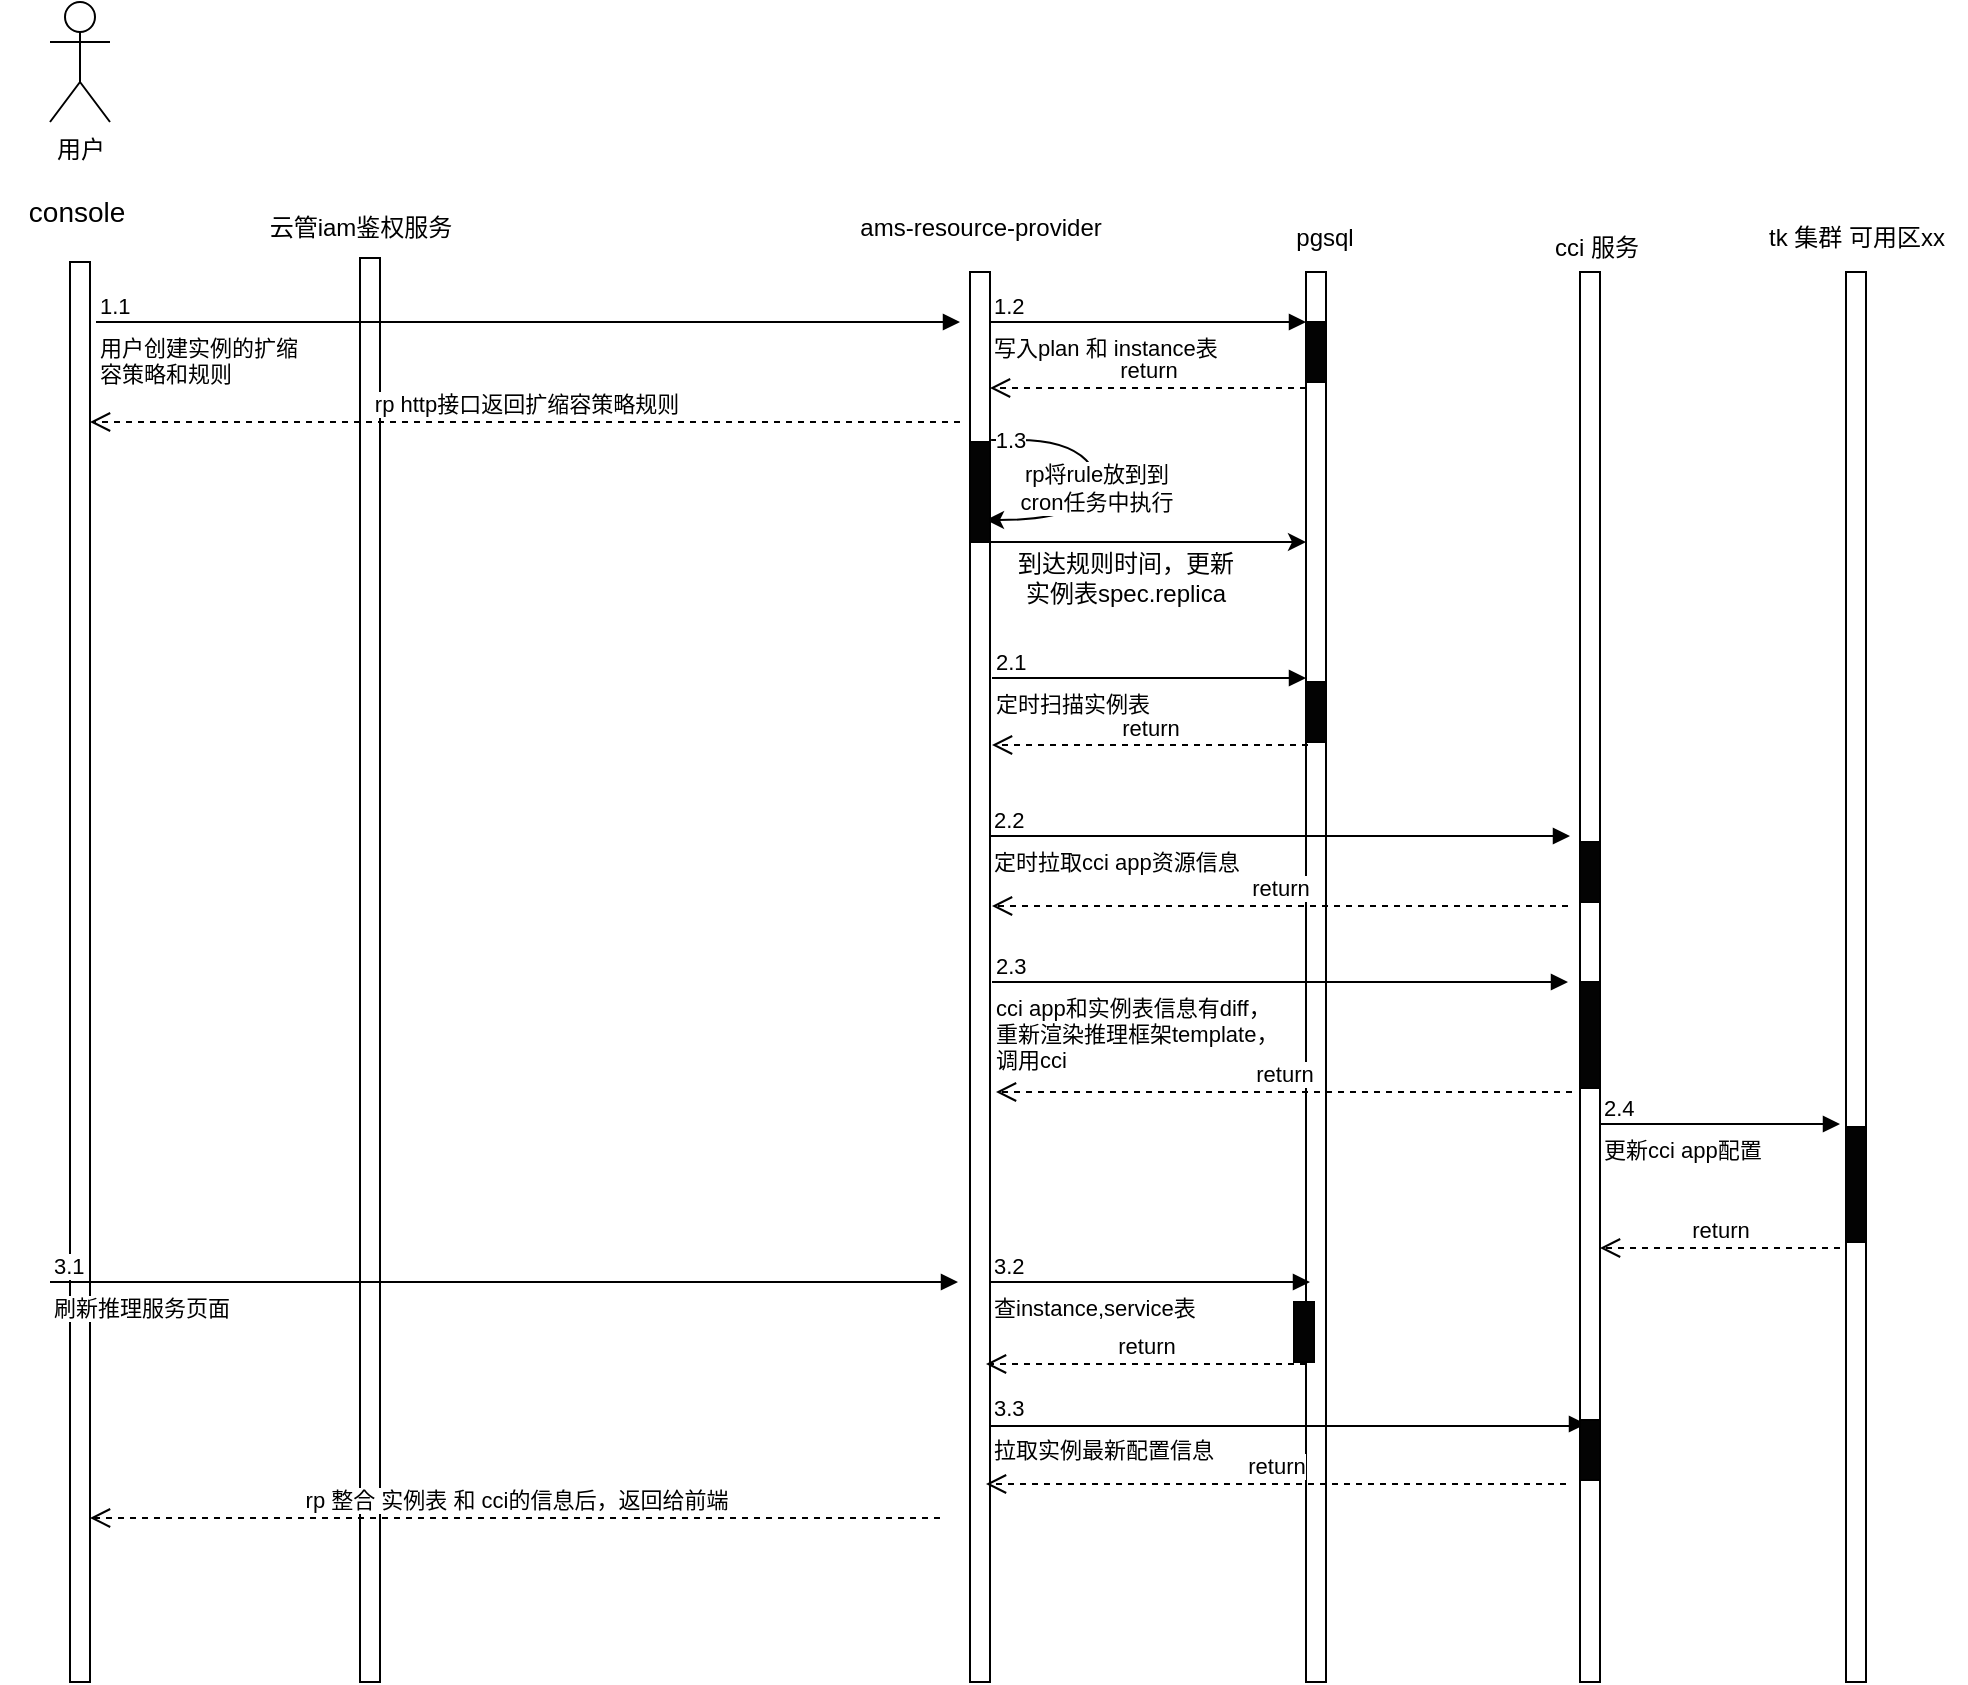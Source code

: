 <mxfile version="22.1.12" type="github">
  <diagram id="C5RBs43oDa-KdzZeNtuy" name="Page-1">
    <mxGraphModel dx="1363" dy="914" grid="1" gridSize="10" guides="1" tooltips="1" connect="1" arrows="1" fold="1" page="1" pageScale="1" pageWidth="827" pageHeight="1169" math="0" shadow="0">
      <root>
        <mxCell id="WIyWlLk6GJQsqaUBKTNV-0" />
        <mxCell id="WIyWlLk6GJQsqaUBKTNV-1" parent="WIyWlLk6GJQsqaUBKTNV-0" />
        <mxCell id="yG3EtKwMuxylufSLAqyE-0" value="用户" style="shape=umlActor;verticalLabelPosition=bottom;verticalAlign=top;html=1;outlineConnect=0;" vertex="1" parent="WIyWlLk6GJQsqaUBKTNV-1">
          <mxGeometry x="135" y="440" width="30" height="60" as="geometry" />
        </mxCell>
        <mxCell id="yG3EtKwMuxylufSLAqyE-1" value="" style="html=1;points=[[0,0,0,0,5],[0,1,0,0,-5],[1,0,0,0,5],[1,1,0,0,-5]];perimeter=orthogonalPerimeter;outlineConnect=0;targetShapes=umlLifeline;portConstraint=eastwest;newEdgeStyle={&quot;curved&quot;:0,&quot;rounded&quot;:0};" vertex="1" parent="WIyWlLk6GJQsqaUBKTNV-1">
          <mxGeometry x="145" y="570" width="10" height="710" as="geometry" />
        </mxCell>
        <mxCell id="yG3EtKwMuxylufSLAqyE-2" value="&lt;font style=&quot;font-size: 14px;&quot;&gt;console&amp;nbsp;&lt;/font&gt;" style="text;html=1;align=center;verticalAlign=middle;resizable=0;points=[];autosize=1;strokeColor=none;fillColor=none;" vertex="1" parent="WIyWlLk6GJQsqaUBKTNV-1">
          <mxGeometry x="110" y="530" width="80" height="30" as="geometry" />
        </mxCell>
        <mxCell id="yG3EtKwMuxylufSLAqyE-7" value="" style="html=1;points=[[0,0,0,0,5],[0,1,0,0,-5],[1,0,0,0,5],[1,1,0,0,-5]];perimeter=orthogonalPerimeter;outlineConnect=0;targetShapes=umlLifeline;portConstraint=eastwest;newEdgeStyle={&quot;curved&quot;:0,&quot;rounded&quot;:0};" vertex="1" parent="WIyWlLk6GJQsqaUBKTNV-1">
          <mxGeometry x="595" y="575" width="10" height="705" as="geometry" />
        </mxCell>
        <mxCell id="yG3EtKwMuxylufSLAqyE-8" value="ams-resource-provider" style="text;html=1;align=center;verticalAlign=middle;resizable=0;points=[];autosize=1;strokeColor=none;fillColor=none;" vertex="1" parent="WIyWlLk6GJQsqaUBKTNV-1">
          <mxGeometry x="530" y="538" width="140" height="30" as="geometry" />
        </mxCell>
        <mxCell id="yG3EtKwMuxylufSLAqyE-11" value="" style="html=1;points=[[0,0,0,0,5],[0,1,0,0,-5],[1,0,0,0,5],[1,1,0,0,-5]];perimeter=orthogonalPerimeter;outlineConnect=0;targetShapes=umlLifeline;portConstraint=eastwest;newEdgeStyle={&quot;curved&quot;:0,&quot;rounded&quot;:0};" vertex="1" parent="WIyWlLk6GJQsqaUBKTNV-1">
          <mxGeometry x="763" y="575" width="10" height="705" as="geometry" />
        </mxCell>
        <mxCell id="yG3EtKwMuxylufSLAqyE-12" value="pgsql" style="text;html=1;align=center;verticalAlign=middle;resizable=0;points=[];autosize=1;strokeColor=none;fillColor=none;" vertex="1" parent="WIyWlLk6GJQsqaUBKTNV-1">
          <mxGeometry x="747" y="543" width="50" height="30" as="geometry" />
        </mxCell>
        <mxCell id="yG3EtKwMuxylufSLAqyE-13" value="查instance,service表" style="endArrow=block;endFill=1;html=1;edgeStyle=orthogonalEdgeStyle;align=left;verticalAlign=top;rounded=0;" edge="1" parent="WIyWlLk6GJQsqaUBKTNV-1">
          <mxGeometry x="-1" relative="1" as="geometry">
            <mxPoint x="605" y="1080" as="sourcePoint" />
            <mxPoint x="765" y="1080" as="targetPoint" />
            <mxPoint as="offset" />
          </mxGeometry>
        </mxCell>
        <mxCell id="yG3EtKwMuxylufSLAqyE-14" value="3.2" style="edgeLabel;resizable=0;html=1;align=left;verticalAlign=bottom;" connectable="0" vertex="1" parent="yG3EtKwMuxylufSLAqyE-13">
          <mxGeometry x="-1" relative="1" as="geometry" />
        </mxCell>
        <mxCell id="yG3EtKwMuxylufSLAqyE-15" value="" style="html=1;points=[[0,0,0,0,5],[0,1,0,0,-5],[1,0,0,0,5],[1,1,0,0,-5]];perimeter=orthogonalPerimeter;outlineConnect=0;targetShapes=umlLifeline;portConstraint=eastwest;newEdgeStyle={&quot;curved&quot;:0,&quot;rounded&quot;:0};" vertex="1" parent="WIyWlLk6GJQsqaUBKTNV-1">
          <mxGeometry x="290" y="568" width="10" height="712" as="geometry" />
        </mxCell>
        <mxCell id="yG3EtKwMuxylufSLAqyE-16" value="云管iam鉴权服务" style="text;html=1;align=center;verticalAlign=middle;resizable=0;points=[];autosize=1;strokeColor=none;fillColor=none;" vertex="1" parent="WIyWlLk6GJQsqaUBKTNV-1">
          <mxGeometry x="235" y="538" width="110" height="30" as="geometry" />
        </mxCell>
        <mxCell id="yG3EtKwMuxylufSLAqyE-20" value="" style="html=1;points=[[0,0,0,0,5],[0,1,0,0,-5],[1,0,0,0,5],[1,1,0,0,-5]];perimeter=orthogonalPerimeter;outlineConnect=0;targetShapes=umlLifeline;portConstraint=eastwest;newEdgeStyle={&quot;curved&quot;:0,&quot;rounded&quot;:0};" vertex="1" parent="WIyWlLk6GJQsqaUBKTNV-1">
          <mxGeometry x="900" y="575" width="10" height="705" as="geometry" />
        </mxCell>
        <mxCell id="yG3EtKwMuxylufSLAqyE-21" value="cci 服务" style="text;html=1;align=center;verticalAlign=middle;resizable=0;points=[];autosize=1;strokeColor=none;fillColor=none;" vertex="1" parent="WIyWlLk6GJQsqaUBKTNV-1">
          <mxGeometry x="873" y="548" width="70" height="30" as="geometry" />
        </mxCell>
        <mxCell id="yG3EtKwMuxylufSLAqyE-24" value="" style="html=1;points=[[0,0,0,0,5],[0,1,0,0,-5],[1,0,0,0,5],[1,1,0,0,-5]];perimeter=orthogonalPerimeter;outlineConnect=0;targetShapes=umlLifeline;portConstraint=eastwest;newEdgeStyle={&quot;curved&quot;:0,&quot;rounded&quot;:0};" vertex="1" parent="WIyWlLk6GJQsqaUBKTNV-1">
          <mxGeometry x="1033" y="575" width="10" height="705" as="geometry" />
        </mxCell>
        <mxCell id="yG3EtKwMuxylufSLAqyE-27" value="tk 集群 可用区xx" style="text;html=1;align=center;verticalAlign=middle;resizable=0;points=[];autosize=1;strokeColor=none;fillColor=none;" vertex="1" parent="WIyWlLk6GJQsqaUBKTNV-1">
          <mxGeometry x="983" y="543" width="110" height="30" as="geometry" />
        </mxCell>
        <mxCell id="yG3EtKwMuxylufSLAqyE-28" value="定时扫描实例表" style="endArrow=block;endFill=1;html=1;edgeStyle=orthogonalEdgeStyle;align=left;verticalAlign=top;rounded=0;" edge="1" parent="WIyWlLk6GJQsqaUBKTNV-1">
          <mxGeometry x="-1" relative="1" as="geometry">
            <mxPoint x="606" y="778" as="sourcePoint" />
            <mxPoint x="763" y="778" as="targetPoint" />
            <mxPoint as="offset" />
          </mxGeometry>
        </mxCell>
        <mxCell id="yG3EtKwMuxylufSLAqyE-29" value="2.1" style="edgeLabel;resizable=0;html=1;align=left;verticalAlign=bottom;" connectable="0" vertex="1" parent="yG3EtKwMuxylufSLAqyE-28">
          <mxGeometry x="-1" relative="1" as="geometry" />
        </mxCell>
        <mxCell id="yG3EtKwMuxylufSLAqyE-30" value="定时拉取cci app资源信息" style="endArrow=block;endFill=1;html=1;edgeStyle=orthogonalEdgeStyle;align=left;verticalAlign=top;rounded=0;" edge="1" parent="WIyWlLk6GJQsqaUBKTNV-1">
          <mxGeometry x="-1" relative="1" as="geometry">
            <mxPoint x="605" y="857" as="sourcePoint" />
            <mxPoint x="895" y="857" as="targetPoint" />
            <mxPoint as="offset" />
          </mxGeometry>
        </mxCell>
        <mxCell id="yG3EtKwMuxylufSLAqyE-31" value="2.2" style="edgeLabel;resizable=0;html=1;align=left;verticalAlign=bottom;" connectable="0" vertex="1" parent="yG3EtKwMuxylufSLAqyE-30">
          <mxGeometry x="-1" relative="1" as="geometry" />
        </mxCell>
        <mxCell id="yG3EtKwMuxylufSLAqyE-32" value="cci app和实例表信息有diff，&lt;br&gt;重新渲染推理框架template，&lt;br&gt;调用cci" style="endArrow=block;endFill=1;html=1;edgeStyle=orthogonalEdgeStyle;align=left;verticalAlign=top;rounded=0;" edge="1" parent="WIyWlLk6GJQsqaUBKTNV-1">
          <mxGeometry x="-1" relative="1" as="geometry">
            <mxPoint x="606" y="930" as="sourcePoint" />
            <mxPoint x="894" y="930" as="targetPoint" />
            <mxPoint as="offset" />
          </mxGeometry>
        </mxCell>
        <mxCell id="yG3EtKwMuxylufSLAqyE-33" value="刷新推理服务页面" style="endArrow=block;endFill=1;html=1;edgeStyle=orthogonalEdgeStyle;align=left;verticalAlign=top;rounded=0;" edge="1" parent="WIyWlLk6GJQsqaUBKTNV-1">
          <mxGeometry x="-1" relative="1" as="geometry">
            <mxPoint x="135" y="1080" as="sourcePoint" />
            <mxPoint x="589" y="1080" as="targetPoint" />
          </mxGeometry>
        </mxCell>
        <mxCell id="yG3EtKwMuxylufSLAqyE-34" value="3.1" style="edgeLabel;resizable=0;html=1;align=left;verticalAlign=bottom;" connectable="0" vertex="1" parent="yG3EtKwMuxylufSLAqyE-33">
          <mxGeometry x="-1" relative="1" as="geometry" />
        </mxCell>
        <mxCell id="yG3EtKwMuxylufSLAqyE-35" value="rp 整合 实例表 和 cci的信息后，返回给前端" style="html=1;verticalAlign=bottom;endArrow=open;dashed=1;endSize=8;curved=0;rounded=0;" edge="1" parent="WIyWlLk6GJQsqaUBKTNV-1">
          <mxGeometry x="-0.0" relative="1" as="geometry">
            <mxPoint x="580" y="1198" as="sourcePoint" />
            <mxPoint x="155" y="1198" as="targetPoint" />
            <mxPoint as="offset" />
          </mxGeometry>
        </mxCell>
        <mxCell id="yG3EtKwMuxylufSLAqyE-40" value="return" style="html=1;verticalAlign=bottom;endArrow=open;dashed=1;endSize=8;curved=0;rounded=0;" edge="1" parent="WIyWlLk6GJQsqaUBKTNV-1">
          <mxGeometry relative="1" as="geometry">
            <mxPoint x="894" y="892" as="sourcePoint" />
            <mxPoint x="606" y="892" as="targetPoint" />
          </mxGeometry>
        </mxCell>
        <mxCell id="yG3EtKwMuxylufSLAqyE-41" value="return" style="html=1;verticalAlign=bottom;endArrow=open;dashed=1;endSize=8;curved=0;rounded=0;" edge="1" parent="WIyWlLk6GJQsqaUBKTNV-1">
          <mxGeometry relative="1" as="geometry">
            <mxPoint x="764" y="811.5" as="sourcePoint" />
            <mxPoint x="606" y="811.5" as="targetPoint" />
          </mxGeometry>
        </mxCell>
        <mxCell id="yG3EtKwMuxylufSLAqyE-46" value="return" style="html=1;verticalAlign=bottom;endArrow=open;dashed=1;endSize=8;curved=0;rounded=0;" edge="1" parent="WIyWlLk6GJQsqaUBKTNV-1">
          <mxGeometry relative="1" as="geometry">
            <mxPoint x="763" y="1121" as="sourcePoint" />
            <mxPoint x="603" y="1121" as="targetPoint" />
          </mxGeometry>
        </mxCell>
        <mxCell id="yG3EtKwMuxylufSLAqyE-49" value="拉取实例最新配置信息" style="endArrow=block;endFill=1;html=1;edgeStyle=orthogonalEdgeStyle;align=left;verticalAlign=top;rounded=0;" edge="1" parent="WIyWlLk6GJQsqaUBKTNV-1">
          <mxGeometry x="-1" relative="1" as="geometry">
            <mxPoint x="605" y="1151" as="sourcePoint" />
            <mxPoint x="903" y="1151" as="targetPoint" />
            <mxPoint as="offset" />
            <Array as="points">
              <mxPoint x="605" y="1152" />
              <mxPoint x="895" y="1152" />
              <mxPoint x="895" y="1151" />
            </Array>
          </mxGeometry>
        </mxCell>
        <mxCell id="yG3EtKwMuxylufSLAqyE-50" value="3.3" style="edgeLabel;resizable=0;html=1;align=left;verticalAlign=bottom;" connectable="0" vertex="1" parent="yG3EtKwMuxylufSLAqyE-49">
          <mxGeometry x="-1" relative="1" as="geometry" />
        </mxCell>
        <mxCell id="yG3EtKwMuxylufSLAqyE-51" value="return" style="html=1;verticalAlign=bottom;endArrow=open;dashed=1;endSize=8;curved=0;rounded=0;" edge="1" parent="WIyWlLk6GJQsqaUBKTNV-1">
          <mxGeometry relative="1" as="geometry">
            <mxPoint x="893" y="1181" as="sourcePoint" />
            <mxPoint x="603" y="1181" as="targetPoint" />
          </mxGeometry>
        </mxCell>
        <mxCell id="yG3EtKwMuxylufSLAqyE-53" value="用户创建实例的扩缩&lt;br&gt;容策略和规则" style="endArrow=block;endFill=1;html=1;edgeStyle=orthogonalEdgeStyle;align=left;verticalAlign=top;rounded=0;" edge="1" parent="WIyWlLk6GJQsqaUBKTNV-1">
          <mxGeometry x="-1" relative="1" as="geometry">
            <mxPoint x="158" y="600" as="sourcePoint" />
            <mxPoint x="590" y="600" as="targetPoint" />
            <mxPoint as="offset" />
          </mxGeometry>
        </mxCell>
        <mxCell id="yG3EtKwMuxylufSLAqyE-54" value="1.1" style="edgeLabel;resizable=0;html=1;align=left;verticalAlign=bottom;" connectable="0" vertex="1" parent="yG3EtKwMuxylufSLAqyE-53">
          <mxGeometry x="-1" relative="1" as="geometry" />
        </mxCell>
        <mxCell id="yG3EtKwMuxylufSLAqyE-55" value="写入plan 和 instance表" style="endArrow=block;endFill=1;html=1;edgeStyle=orthogonalEdgeStyle;align=left;verticalAlign=top;rounded=0;" edge="1" parent="WIyWlLk6GJQsqaUBKTNV-1">
          <mxGeometry x="-1" relative="1" as="geometry">
            <mxPoint x="605" y="600" as="sourcePoint" />
            <mxPoint x="763" y="600" as="targetPoint" />
            <mxPoint as="offset" />
          </mxGeometry>
        </mxCell>
        <mxCell id="yG3EtKwMuxylufSLAqyE-56" value="1.2" style="edgeLabel;resizable=0;html=1;align=left;verticalAlign=bottom;" connectable="0" vertex="1" parent="yG3EtKwMuxylufSLAqyE-55">
          <mxGeometry x="-1" relative="1" as="geometry" />
        </mxCell>
        <mxCell id="yG3EtKwMuxylufSLAqyE-57" value="rp http接口返回扩缩容策略规则" style="html=1;verticalAlign=bottom;endArrow=open;dashed=1;endSize=8;curved=0;rounded=0;" edge="1" parent="WIyWlLk6GJQsqaUBKTNV-1">
          <mxGeometry x="0.001" relative="1" as="geometry">
            <mxPoint x="590" y="650" as="sourcePoint" />
            <mxPoint x="155" y="650" as="targetPoint" />
            <mxPoint as="offset" />
          </mxGeometry>
        </mxCell>
        <mxCell id="yG3EtKwMuxylufSLAqyE-58" value="return" style="html=1;verticalAlign=bottom;endArrow=open;dashed=1;endSize=8;curved=0;rounded=0;" edge="1" parent="WIyWlLk6GJQsqaUBKTNV-1">
          <mxGeometry relative="1" as="geometry">
            <mxPoint x="763" y="633" as="sourcePoint" />
            <mxPoint x="605" y="633" as="targetPoint" />
          </mxGeometry>
        </mxCell>
        <mxCell id="yG3EtKwMuxylufSLAqyE-59" value="" style="curved=1;endArrow=classic;html=1;rounded=0;" edge="1" parent="WIyWlLk6GJQsqaUBKTNV-1">
          <mxGeometry width="50" height="50" relative="1" as="geometry">
            <mxPoint x="615" y="659" as="sourcePoint" />
            <mxPoint x="603" y="699" as="targetPoint" />
            <Array as="points">
              <mxPoint x="595" y="659" />
              <mxPoint x="643" y="659" />
              <mxPoint x="663" y="679" />
              <mxPoint x="643" y="699" />
            </Array>
          </mxGeometry>
        </mxCell>
        <mxCell id="yG3EtKwMuxylufSLAqyE-60" value="rp将rule放到到&lt;br&gt;cron任务中执行" style="edgeLabel;html=1;align=center;verticalAlign=middle;resizable=0;points=[];" vertex="1" connectable="0" parent="yG3EtKwMuxylufSLAqyE-59">
          <mxGeometry x="0.241" y="-2" relative="1" as="geometry">
            <mxPoint y="1" as="offset" />
          </mxGeometry>
        </mxCell>
        <mxCell id="yG3EtKwMuxylufSLAqyE-61" value="1.3" style="edgeLabel;html=1;align=center;verticalAlign=middle;resizable=0;points=[];" vertex="1" connectable="0" parent="yG3EtKwMuxylufSLAqyE-59">
          <mxGeometry x="-0.992" relative="1" as="geometry">
            <mxPoint as="offset" />
          </mxGeometry>
        </mxCell>
        <mxCell id="yG3EtKwMuxylufSLAqyE-62" value="到达规则时间，更新实例表spec.replica" style="text;html=1;strokeColor=none;fillColor=none;align=center;verticalAlign=middle;whiteSpace=wrap;rounded=0;" vertex="1" parent="WIyWlLk6GJQsqaUBKTNV-1">
          <mxGeometry x="613" y="713" width="120" height="30" as="geometry" />
        </mxCell>
        <mxCell id="yG3EtKwMuxylufSLAqyE-63" value="" style="endArrow=classic;html=1;rounded=0;" edge="1" parent="WIyWlLk6GJQsqaUBKTNV-1" target="yG3EtKwMuxylufSLAqyE-11">
          <mxGeometry width="50" height="50" relative="1" as="geometry">
            <mxPoint x="605" y="710" as="sourcePoint" />
            <mxPoint x="753" y="710" as="targetPoint" />
          </mxGeometry>
        </mxCell>
        <mxCell id="yG3EtKwMuxylufSLAqyE-64" value="return" style="html=1;verticalAlign=bottom;endArrow=open;dashed=1;endSize=8;curved=0;rounded=0;" edge="1" parent="WIyWlLk6GJQsqaUBKTNV-1">
          <mxGeometry relative="1" as="geometry">
            <mxPoint x="896" y="985" as="sourcePoint" />
            <mxPoint x="608" y="985" as="targetPoint" />
          </mxGeometry>
        </mxCell>
        <mxCell id="yG3EtKwMuxylufSLAqyE-65" value="更新cci app配置" style="endArrow=block;endFill=1;html=1;edgeStyle=orthogonalEdgeStyle;align=left;verticalAlign=top;rounded=0;" edge="1" parent="WIyWlLk6GJQsqaUBKTNV-1">
          <mxGeometry x="-1" relative="1" as="geometry">
            <mxPoint x="910" y="1001" as="sourcePoint" />
            <mxPoint x="1030" y="1001" as="targetPoint" />
            <mxPoint as="offset" />
          </mxGeometry>
        </mxCell>
        <mxCell id="yG3EtKwMuxylufSLAqyE-66" value="2.4" style="edgeLabel;resizable=0;html=1;align=left;verticalAlign=bottom;" connectable="0" vertex="1" parent="yG3EtKwMuxylufSLAqyE-65">
          <mxGeometry x="-1" relative="1" as="geometry" />
        </mxCell>
        <mxCell id="yG3EtKwMuxylufSLAqyE-67" value="return" style="html=1;verticalAlign=bottom;endArrow=open;dashed=1;endSize=8;curved=0;rounded=0;" edge="1" parent="WIyWlLk6GJQsqaUBKTNV-1">
          <mxGeometry relative="1" as="geometry">
            <mxPoint x="1030.0" y="1063" as="sourcePoint" />
            <mxPoint x="910" y="1063" as="targetPoint" />
          </mxGeometry>
        </mxCell>
        <mxCell id="yG3EtKwMuxylufSLAqyE-68" value="2.3" style="edgeLabel;resizable=0;html=1;align=left;verticalAlign=bottom;" connectable="0" vertex="1" parent="WIyWlLk6GJQsqaUBKTNV-1">
          <mxGeometry x="606.0" y="930.0" as="geometry" />
        </mxCell>
        <mxCell id="yG3EtKwMuxylufSLAqyE-73" value="" style="rounded=0;whiteSpace=wrap;html=1;rotation=90;fillColor=#030303;" vertex="1" parent="WIyWlLk6GJQsqaUBKTNV-1">
          <mxGeometry x="1009.25" y="1026.25" width="57.5" height="10" as="geometry" />
        </mxCell>
        <mxCell id="yG3EtKwMuxylufSLAqyE-74" value="" style="rounded=0;whiteSpace=wrap;html=1;rotation=90;fillColor=#030303;" vertex="1" parent="WIyWlLk6GJQsqaUBKTNV-1">
          <mxGeometry x="753" y="610" width="30" height="10" as="geometry" />
        </mxCell>
        <mxCell id="yG3EtKwMuxylufSLAqyE-75" value="" style="rounded=0;whiteSpace=wrap;html=1;rotation=90;fillColor=#030303;" vertex="1" parent="WIyWlLk6GJQsqaUBKTNV-1">
          <mxGeometry x="753" y="790" width="30" height="10" as="geometry" />
        </mxCell>
        <mxCell id="yG3EtKwMuxylufSLAqyE-76" value="" style="rounded=0;whiteSpace=wrap;html=1;rotation=90;fillColor=#030303;" vertex="1" parent="WIyWlLk6GJQsqaUBKTNV-1">
          <mxGeometry x="575" y="680" width="50" height="10" as="geometry" />
        </mxCell>
        <mxCell id="yG3EtKwMuxylufSLAqyE-77" value="" style="rounded=0;whiteSpace=wrap;html=1;rotation=90;fillColor=#030303;" vertex="1" parent="WIyWlLk6GJQsqaUBKTNV-1">
          <mxGeometry x="890" y="870" width="30" height="10" as="geometry" />
        </mxCell>
        <mxCell id="yG3EtKwMuxylufSLAqyE-79" value="" style="rounded=0;whiteSpace=wrap;html=1;rotation=90;fillColor=#030303;" vertex="1" parent="WIyWlLk6GJQsqaUBKTNV-1">
          <mxGeometry x="878.5" y="951.5" width="53" height="10" as="geometry" />
        </mxCell>
        <mxCell id="yG3EtKwMuxylufSLAqyE-80" value="" style="rounded=0;whiteSpace=wrap;html=1;rotation=90;fillColor=#030303;" vertex="1" parent="WIyWlLk6GJQsqaUBKTNV-1">
          <mxGeometry x="890" y="1159" width="30" height="10" as="geometry" />
        </mxCell>
        <mxCell id="yG3EtKwMuxylufSLAqyE-81" value="" style="rounded=0;whiteSpace=wrap;html=1;rotation=90;fillColor=#030303;" vertex="1" parent="WIyWlLk6GJQsqaUBKTNV-1">
          <mxGeometry x="747" y="1100" width="30" height="10" as="geometry" />
        </mxCell>
      </root>
    </mxGraphModel>
  </diagram>
</mxfile>
